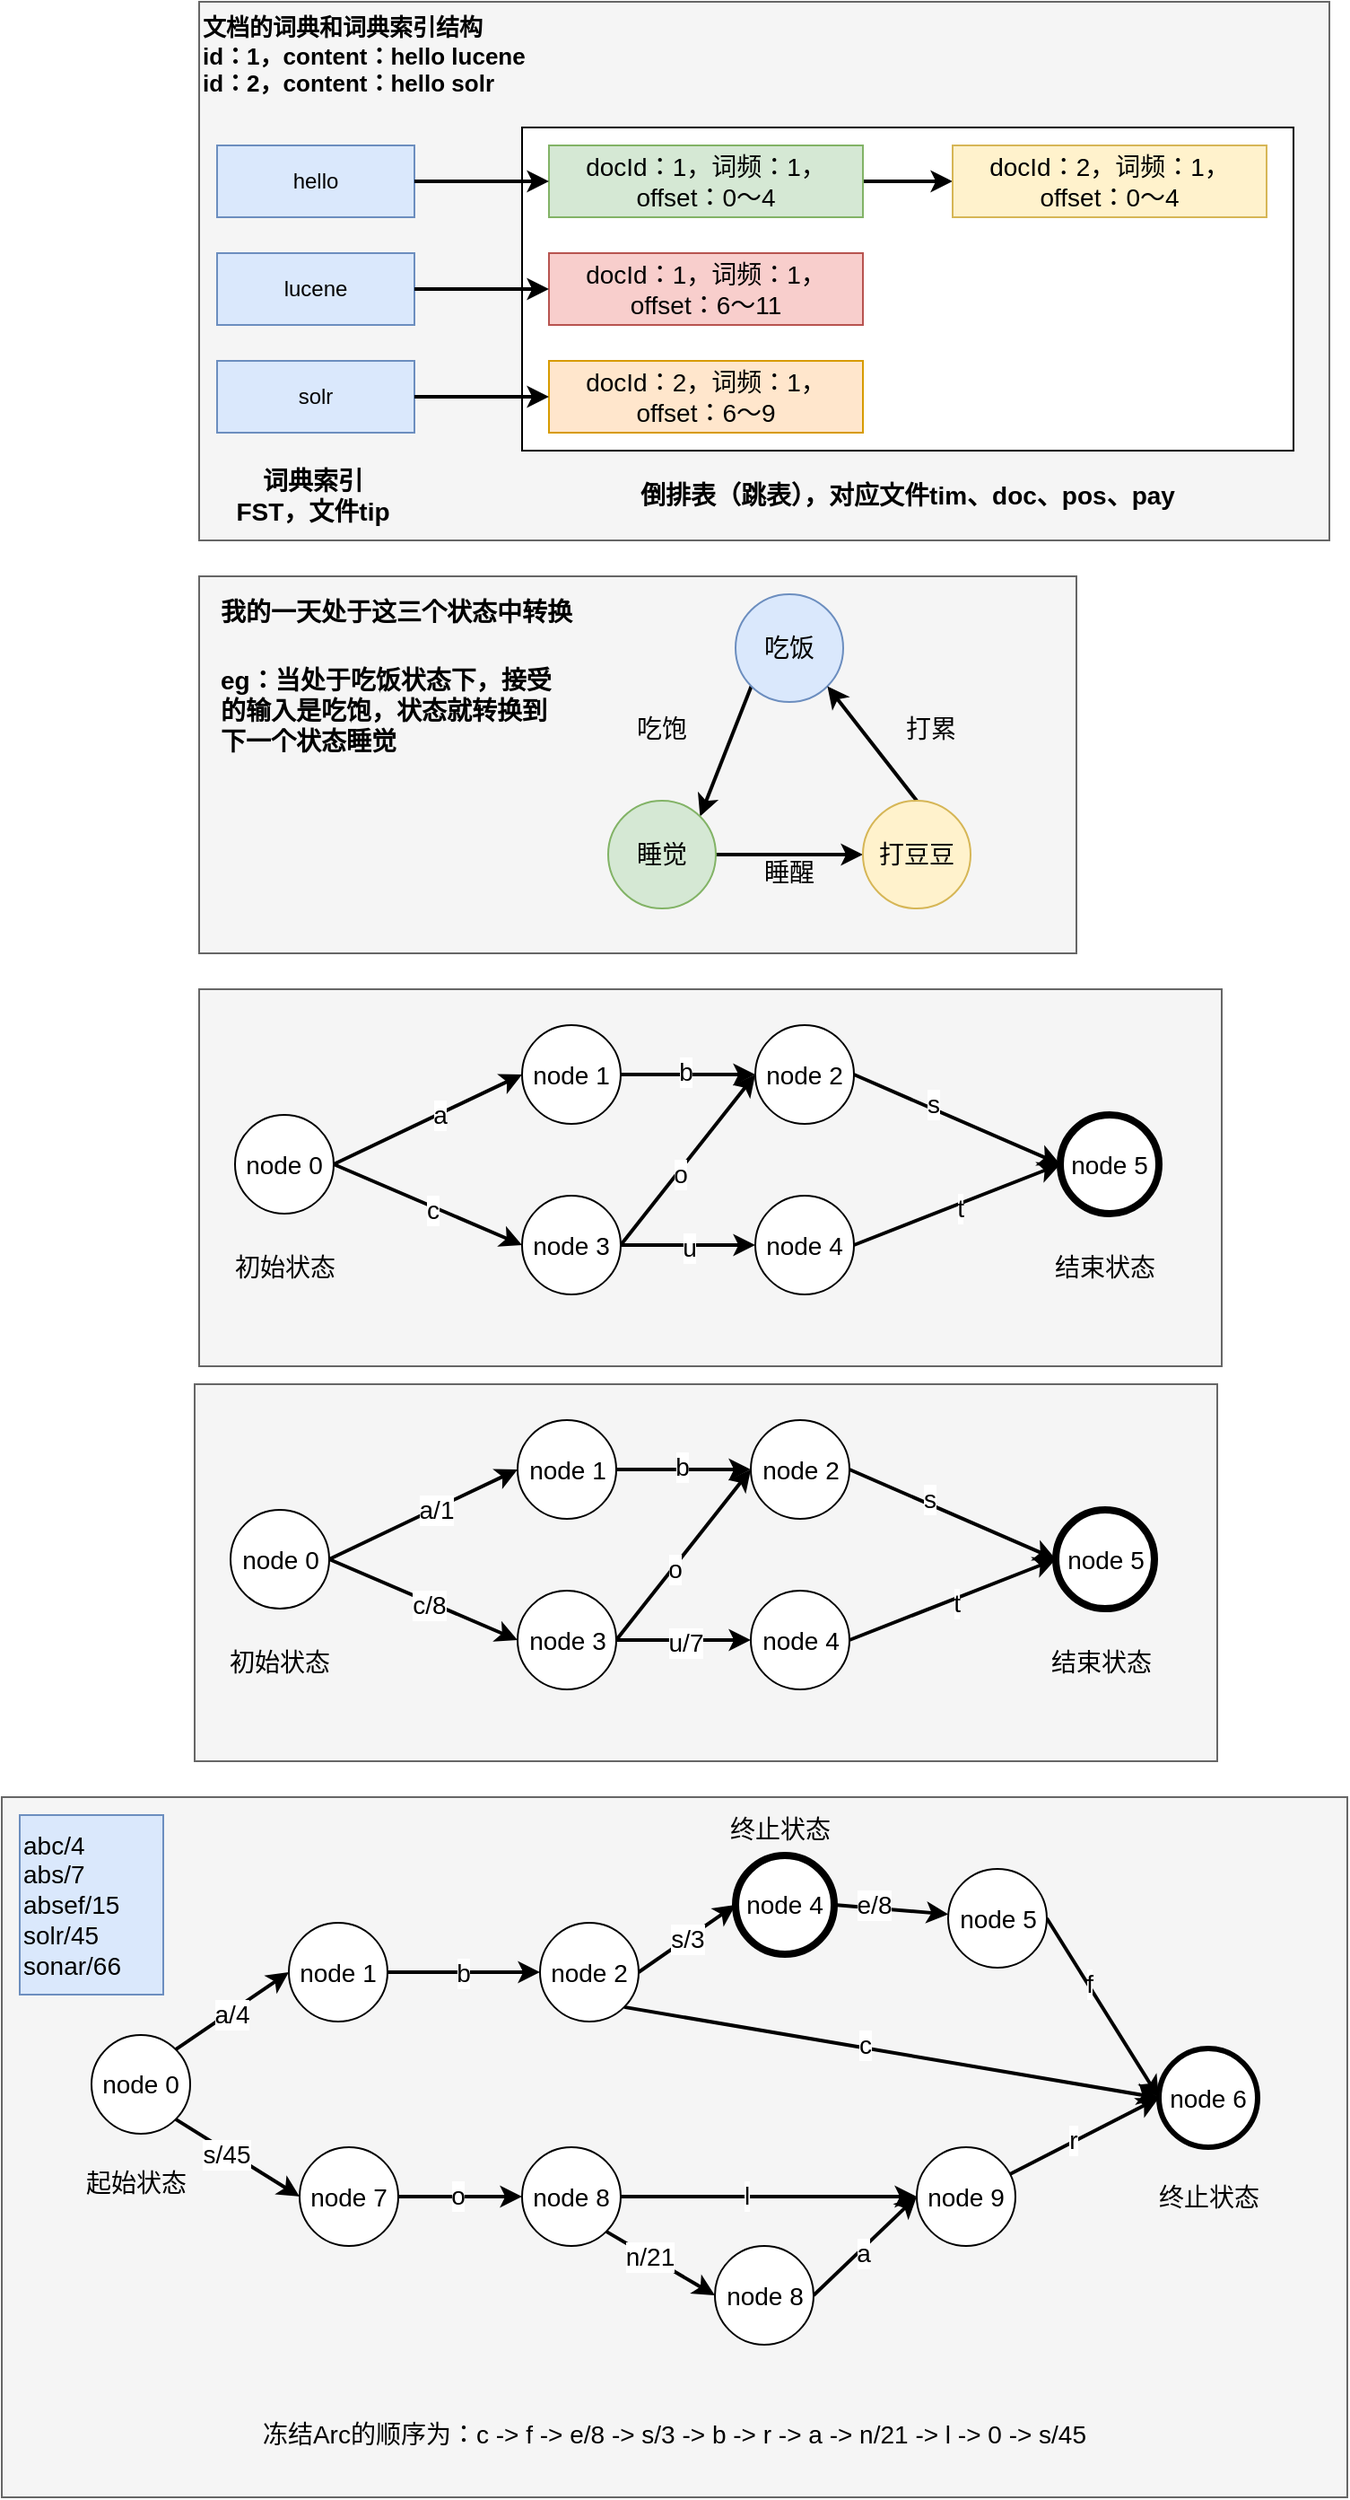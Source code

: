 <mxfile version="20.6.0" type="github">
  <diagram id="U9PDa7CynsyJNOF8UVTV" name="第 1 页">
    <mxGraphModel dx="946" dy="621" grid="1" gridSize="10" guides="1" tooltips="1" connect="1" arrows="1" fold="1" page="1" pageScale="1" pageWidth="827" pageHeight="1169" math="0" shadow="0">
      <root>
        <mxCell id="0" />
        <mxCell id="1" parent="0" />
        <mxCell id="u2pC5DHE-9uG1haP-ySe-31" value="" style="rounded=0;whiteSpace=wrap;html=1;fontSize=14;fillColor=#f5f5f5;fontColor=#333333;strokeColor=#666666;" vertex="1" parent="1">
          <mxGeometry x="150" y="400" width="489" height="210" as="geometry" />
        </mxCell>
        <mxCell id="u2pC5DHE-9uG1haP-ySe-1" value="" style="rounded=0;whiteSpace=wrap;html=1;fillColor=#f5f5f5;fontColor=#333333;strokeColor=#666666;" vertex="1" parent="1">
          <mxGeometry x="150" y="80" width="630" height="300" as="geometry" />
        </mxCell>
        <mxCell id="u2pC5DHE-9uG1haP-ySe-2" value="hello" style="rounded=0;whiteSpace=wrap;html=1;fillColor=#dae8fc;strokeColor=#6c8ebf;" vertex="1" parent="1">
          <mxGeometry x="160" y="160" width="110" height="40" as="geometry" />
        </mxCell>
        <mxCell id="u2pC5DHE-9uG1haP-ySe-3" value="lucene" style="rounded=0;whiteSpace=wrap;html=1;fillColor=#dae8fc;strokeColor=#6c8ebf;" vertex="1" parent="1">
          <mxGeometry x="160" y="220" width="110" height="40" as="geometry" />
        </mxCell>
        <mxCell id="u2pC5DHE-9uG1haP-ySe-4" value="solr" style="rounded=0;whiteSpace=wrap;html=1;fillColor=#dae8fc;strokeColor=#6c8ebf;" vertex="1" parent="1">
          <mxGeometry x="160" y="280" width="110" height="40" as="geometry" />
        </mxCell>
        <mxCell id="u2pC5DHE-9uG1haP-ySe-5" value="" style="rounded=0;whiteSpace=wrap;html=1;" vertex="1" parent="1">
          <mxGeometry x="330" y="150" width="430" height="180" as="geometry" />
        </mxCell>
        <mxCell id="u2pC5DHE-9uG1haP-ySe-6" value="&lt;b&gt;&lt;font style=&quot;font-size: 14px;&quot;&gt;词典索引FST，文件tip&lt;br&gt;&lt;/font&gt;&lt;/b&gt;" style="text;html=1;strokeColor=none;fillColor=none;align=center;verticalAlign=middle;whiteSpace=wrap;rounded=0;" vertex="1" parent="1">
          <mxGeometry x="166" y="340" width="95" height="30" as="geometry" />
        </mxCell>
        <mxCell id="u2pC5DHE-9uG1haP-ySe-8" value="&lt;b style=&quot;font-size: 13px;&quot;&gt;文档的词典和词典索引结构&lt;br&gt;id：1，content：hello lucene&lt;br&gt;id：2，content：hello solr&lt;/b&gt;" style="text;html=1;strokeColor=none;fillColor=none;align=left;verticalAlign=middle;whiteSpace=wrap;rounded=0;" vertex="1" parent="1">
          <mxGeometry x="150" y="80" width="330" height="60" as="geometry" />
        </mxCell>
        <mxCell id="u2pC5DHE-9uG1haP-ySe-11" style="edgeStyle=orthogonalEdgeStyle;rounded=0;orthogonalLoop=1;jettySize=auto;html=1;entryX=0;entryY=0.5;entryDx=0;entryDy=0;fontSize=14;strokeWidth=2;" edge="1" parent="1" source="u2pC5DHE-9uG1haP-ySe-9" target="u2pC5DHE-9uG1haP-ySe-10">
          <mxGeometry relative="1" as="geometry" />
        </mxCell>
        <mxCell id="u2pC5DHE-9uG1haP-ySe-9" value="docId：1，词频：1，offset：0～4" style="rounded=0;whiteSpace=wrap;html=1;fontSize=14;fillColor=#d5e8d4;strokeColor=#82b366;" vertex="1" parent="1">
          <mxGeometry x="345" y="160" width="175" height="40" as="geometry" />
        </mxCell>
        <mxCell id="u2pC5DHE-9uG1haP-ySe-10" value="docId：2，词频：1，offset：0～4" style="rounded=0;whiteSpace=wrap;html=1;fontSize=14;fillColor=#fff2cc;strokeColor=#d6b656;" vertex="1" parent="1">
          <mxGeometry x="570" y="160" width="175" height="40" as="geometry" />
        </mxCell>
        <mxCell id="u2pC5DHE-9uG1haP-ySe-12" value="docId：1，词频：1，offset：6～11" style="rounded=0;whiteSpace=wrap;html=1;fontSize=14;fillColor=#f8cecc;strokeColor=#b85450;" vertex="1" parent="1">
          <mxGeometry x="345" y="220" width="175" height="40" as="geometry" />
        </mxCell>
        <mxCell id="u2pC5DHE-9uG1haP-ySe-13" value="docId：2，词频：1，offset：6～9" style="rounded=0;whiteSpace=wrap;html=1;fontSize=14;fillColor=#ffe6cc;strokeColor=#d79b00;" vertex="1" parent="1">
          <mxGeometry x="345" y="280" width="175" height="40" as="geometry" />
        </mxCell>
        <mxCell id="u2pC5DHE-9uG1haP-ySe-14" style="edgeStyle=orthogonalEdgeStyle;rounded=0;orthogonalLoop=1;jettySize=auto;html=1;entryX=0;entryY=0.5;entryDx=0;entryDy=0;strokeWidth=2;fontSize=14;" edge="1" parent="1" source="u2pC5DHE-9uG1haP-ySe-2" target="u2pC5DHE-9uG1haP-ySe-9">
          <mxGeometry relative="1" as="geometry" />
        </mxCell>
        <mxCell id="u2pC5DHE-9uG1haP-ySe-15" style="edgeStyle=orthogonalEdgeStyle;rounded=0;orthogonalLoop=1;jettySize=auto;html=1;exitX=1;exitY=0.5;exitDx=0;exitDy=0;entryX=0;entryY=0.5;entryDx=0;entryDy=0;strokeWidth=2;fontSize=14;" edge="1" parent="1" source="u2pC5DHE-9uG1haP-ySe-3" target="u2pC5DHE-9uG1haP-ySe-12">
          <mxGeometry relative="1" as="geometry" />
        </mxCell>
        <mxCell id="u2pC5DHE-9uG1haP-ySe-16" style="edgeStyle=orthogonalEdgeStyle;rounded=0;orthogonalLoop=1;jettySize=auto;html=1;exitX=1;exitY=0.5;exitDx=0;exitDy=0;entryX=0;entryY=0.5;entryDx=0;entryDy=0;strokeWidth=2;fontSize=14;" edge="1" parent="1" source="u2pC5DHE-9uG1haP-ySe-4" target="u2pC5DHE-9uG1haP-ySe-13">
          <mxGeometry relative="1" as="geometry" />
        </mxCell>
        <mxCell id="u2pC5DHE-9uG1haP-ySe-17" value="&lt;b&gt;倒排表（跳表），对应文件tim、doc、pos、pay&lt;/b&gt;" style="text;html=1;strokeColor=none;fillColor=none;align=center;verticalAlign=middle;whiteSpace=wrap;rounded=0;fontSize=14;" vertex="1" parent="1">
          <mxGeometry x="350" y="340" width="390" height="30" as="geometry" />
        </mxCell>
        <mxCell id="u2pC5DHE-9uG1haP-ySe-23" style="rounded=0;orthogonalLoop=1;jettySize=auto;html=1;exitX=0;exitY=1;exitDx=0;exitDy=0;entryX=1;entryY=0;entryDx=0;entryDy=0;strokeWidth=2;fontSize=14;" edge="1" parent="1" source="u2pC5DHE-9uG1haP-ySe-18" target="u2pC5DHE-9uG1haP-ySe-20">
          <mxGeometry relative="1" as="geometry" />
        </mxCell>
        <mxCell id="u2pC5DHE-9uG1haP-ySe-18" value="吃饭" style="ellipse;whiteSpace=wrap;html=1;aspect=fixed;fontSize=14;fillColor=#dae8fc;strokeColor=#6c8ebf;" vertex="1" parent="1">
          <mxGeometry x="449" y="410" width="60" height="60" as="geometry" />
        </mxCell>
        <mxCell id="u2pC5DHE-9uG1haP-ySe-24" style="edgeStyle=none;rounded=0;orthogonalLoop=1;jettySize=auto;html=1;entryX=0;entryY=0.5;entryDx=0;entryDy=0;strokeWidth=2;fontSize=14;" edge="1" parent="1" source="u2pC5DHE-9uG1haP-ySe-20" target="u2pC5DHE-9uG1haP-ySe-21">
          <mxGeometry relative="1" as="geometry" />
        </mxCell>
        <mxCell id="u2pC5DHE-9uG1haP-ySe-20" value="睡觉" style="ellipse;whiteSpace=wrap;html=1;aspect=fixed;fontSize=14;fillColor=#d5e8d4;strokeColor=#82b366;" vertex="1" parent="1">
          <mxGeometry x="378" y="525" width="60" height="60" as="geometry" />
        </mxCell>
        <mxCell id="u2pC5DHE-9uG1haP-ySe-27" style="edgeStyle=none;rounded=0;orthogonalLoop=1;jettySize=auto;html=1;exitX=0.5;exitY=0;exitDx=0;exitDy=0;entryX=1;entryY=1;entryDx=0;entryDy=0;strokeWidth=2;fontSize=14;" edge="1" parent="1" source="u2pC5DHE-9uG1haP-ySe-21" target="u2pC5DHE-9uG1haP-ySe-18">
          <mxGeometry relative="1" as="geometry" />
        </mxCell>
        <mxCell id="u2pC5DHE-9uG1haP-ySe-21" value="打豆豆" style="ellipse;whiteSpace=wrap;html=1;aspect=fixed;fontSize=14;fillColor=#fff2cc;strokeColor=#d6b656;" vertex="1" parent="1">
          <mxGeometry x="520" y="525" width="60" height="60" as="geometry" />
        </mxCell>
        <mxCell id="u2pC5DHE-9uG1haP-ySe-28" value="吃饱" style="text;html=1;strokeColor=none;fillColor=none;align=center;verticalAlign=middle;whiteSpace=wrap;rounded=0;fontSize=14;" vertex="1" parent="1">
          <mxGeometry x="378" y="470" width="60" height="30" as="geometry" />
        </mxCell>
        <mxCell id="u2pC5DHE-9uG1haP-ySe-29" value="睡醒" style="text;html=1;strokeColor=none;fillColor=none;align=center;verticalAlign=middle;whiteSpace=wrap;rounded=0;fontSize=14;" vertex="1" parent="1">
          <mxGeometry x="449" y="550" width="60" height="30" as="geometry" />
        </mxCell>
        <mxCell id="u2pC5DHE-9uG1haP-ySe-30" value="打累" style="text;html=1;strokeColor=none;fillColor=none;align=center;verticalAlign=middle;whiteSpace=wrap;rounded=0;fontSize=14;" vertex="1" parent="1">
          <mxGeometry x="528" y="470" width="60" height="30" as="geometry" />
        </mxCell>
        <mxCell id="u2pC5DHE-9uG1haP-ySe-32" value="&lt;b&gt;我的一天处于这三个状态中转换&lt;br&gt;&lt;/b&gt;" style="text;html=1;strokeColor=none;fillColor=none;align=left;verticalAlign=middle;whiteSpace=wrap;rounded=0;fontSize=14;" vertex="1" parent="1">
          <mxGeometry x="160" y="400" width="220" height="40" as="geometry" />
        </mxCell>
        <mxCell id="u2pC5DHE-9uG1haP-ySe-33" value="&lt;b style=&quot;&quot;&gt;eg：当处于吃饭状态下，接受的输入是吃饱，状态就转换到下一个状态睡觉&lt;/b&gt;" style="text;html=1;strokeColor=none;fillColor=none;align=left;verticalAlign=middle;whiteSpace=wrap;rounded=0;fontSize=14;" vertex="1" parent="1">
          <mxGeometry x="160" y="450" width="190" height="50" as="geometry" />
        </mxCell>
        <mxCell id="u2pC5DHE-9uG1haP-ySe-34" value="" style="rounded=0;whiteSpace=wrap;html=1;fontSize=14;fillColor=#f5f5f5;fontColor=#333333;strokeColor=#666666;" vertex="1" parent="1">
          <mxGeometry x="150" y="630" width="570" height="210" as="geometry" />
        </mxCell>
        <mxCell id="u2pC5DHE-9uG1haP-ySe-43" style="edgeStyle=none;rounded=0;orthogonalLoop=1;jettySize=auto;html=1;exitX=1;exitY=0.5;exitDx=0;exitDy=0;entryX=0;entryY=0.5;entryDx=0;entryDy=0;strokeWidth=2;fontSize=14;" edge="1" parent="1" source="u2pC5DHE-9uG1haP-ySe-35" target="u2pC5DHE-9uG1haP-ySe-37">
          <mxGeometry relative="1" as="geometry" />
        </mxCell>
        <mxCell id="u2pC5DHE-9uG1haP-ySe-50" value="a" style="edgeLabel;html=1;align=center;verticalAlign=middle;resizable=0;points=[];fontSize=14;" vertex="1" connectable="0" parent="u2pC5DHE-9uG1haP-ySe-43">
          <mxGeometry x="0.123" relative="1" as="geometry">
            <mxPoint as="offset" />
          </mxGeometry>
        </mxCell>
        <mxCell id="u2pC5DHE-9uG1haP-ySe-44" style="edgeStyle=none;rounded=0;orthogonalLoop=1;jettySize=auto;html=1;exitX=1;exitY=0.5;exitDx=0;exitDy=0;entryX=0;entryY=0.5;entryDx=0;entryDy=0;strokeWidth=2;fontSize=14;" edge="1" parent="1" source="u2pC5DHE-9uG1haP-ySe-35" target="u2pC5DHE-9uG1haP-ySe-38">
          <mxGeometry relative="1" as="geometry" />
        </mxCell>
        <mxCell id="u2pC5DHE-9uG1haP-ySe-51" value="c" style="edgeLabel;html=1;align=center;verticalAlign=middle;resizable=0;points=[];fontSize=14;" vertex="1" connectable="0" parent="u2pC5DHE-9uG1haP-ySe-44">
          <mxGeometry x="0.041" y="-2" relative="1" as="geometry">
            <mxPoint x="1" as="offset" />
          </mxGeometry>
        </mxCell>
        <mxCell id="u2pC5DHE-9uG1haP-ySe-35" value="node 0" style="ellipse;whiteSpace=wrap;html=1;aspect=fixed;fontSize=14;" vertex="1" parent="1">
          <mxGeometry x="170" y="700" width="55" height="55" as="geometry" />
        </mxCell>
        <mxCell id="u2pC5DHE-9uG1haP-ySe-36" value="初始状态" style="text;html=1;strokeColor=none;fillColor=none;align=center;verticalAlign=middle;whiteSpace=wrap;rounded=0;fontSize=14;" vertex="1" parent="1">
          <mxGeometry x="167.5" y="770" width="60" height="30" as="geometry" />
        </mxCell>
        <mxCell id="u2pC5DHE-9uG1haP-ySe-45" style="edgeStyle=none;rounded=0;orthogonalLoop=1;jettySize=auto;html=1;exitX=1;exitY=0.5;exitDx=0;exitDy=0;strokeWidth=2;fontSize=14;" edge="1" parent="1" source="u2pC5DHE-9uG1haP-ySe-37" target="u2pC5DHE-9uG1haP-ySe-39">
          <mxGeometry relative="1" as="geometry" />
        </mxCell>
        <mxCell id="u2pC5DHE-9uG1haP-ySe-52" value="b" style="edgeLabel;html=1;align=center;verticalAlign=middle;resizable=0;points=[];fontSize=14;" vertex="1" connectable="0" parent="u2pC5DHE-9uG1haP-ySe-45">
          <mxGeometry x="-0.04" y="2" relative="1" as="geometry">
            <mxPoint as="offset" />
          </mxGeometry>
        </mxCell>
        <mxCell id="u2pC5DHE-9uG1haP-ySe-37" value="node 1" style="ellipse;whiteSpace=wrap;html=1;aspect=fixed;fontSize=14;" vertex="1" parent="1">
          <mxGeometry x="330" y="650" width="55" height="55" as="geometry" />
        </mxCell>
        <mxCell id="u2pC5DHE-9uG1haP-ySe-47" style="edgeStyle=none;rounded=0;orthogonalLoop=1;jettySize=auto;html=1;exitX=1;exitY=0.5;exitDx=0;exitDy=0;entryX=0;entryY=0.5;entryDx=0;entryDy=0;strokeWidth=2;fontSize=14;" edge="1" parent="1" source="u2pC5DHE-9uG1haP-ySe-38" target="u2pC5DHE-9uG1haP-ySe-39">
          <mxGeometry relative="1" as="geometry" />
        </mxCell>
        <mxCell id="u2pC5DHE-9uG1haP-ySe-57" value="o" style="edgeLabel;html=1;align=center;verticalAlign=middle;resizable=0;points=[];fontSize=14;" vertex="1" connectable="0" parent="u2pC5DHE-9uG1haP-ySe-47">
          <mxGeometry x="-0.13" relative="1" as="geometry">
            <mxPoint y="1" as="offset" />
          </mxGeometry>
        </mxCell>
        <mxCell id="u2pC5DHE-9uG1haP-ySe-48" style="edgeStyle=none;rounded=0;orthogonalLoop=1;jettySize=auto;html=1;exitX=1;exitY=0.5;exitDx=0;exitDy=0;strokeWidth=2;fontSize=14;" edge="1" parent="1" source="u2pC5DHE-9uG1haP-ySe-38" target="u2pC5DHE-9uG1haP-ySe-40">
          <mxGeometry relative="1" as="geometry" />
        </mxCell>
        <mxCell id="u2pC5DHE-9uG1haP-ySe-53" value="u" style="edgeLabel;html=1;align=center;verticalAlign=middle;resizable=0;points=[];fontSize=14;" vertex="1" connectable="0" parent="u2pC5DHE-9uG1haP-ySe-48">
          <mxGeometry x="0.013" y="-1" relative="1" as="geometry">
            <mxPoint as="offset" />
          </mxGeometry>
        </mxCell>
        <mxCell id="u2pC5DHE-9uG1haP-ySe-38" value="node 3" style="ellipse;whiteSpace=wrap;html=1;aspect=fixed;fontSize=14;" vertex="1" parent="1">
          <mxGeometry x="330" y="745" width="55" height="55" as="geometry" />
        </mxCell>
        <mxCell id="u2pC5DHE-9uG1haP-ySe-46" style="edgeStyle=none;rounded=0;orthogonalLoop=1;jettySize=auto;html=1;exitX=1;exitY=0.5;exitDx=0;exitDy=0;entryX=0;entryY=0.5;entryDx=0;entryDy=0;strokeWidth=2;fontSize=14;" edge="1" parent="1" source="u2pC5DHE-9uG1haP-ySe-39" target="u2pC5DHE-9uG1haP-ySe-42">
          <mxGeometry relative="1" as="geometry" />
        </mxCell>
        <mxCell id="u2pC5DHE-9uG1haP-ySe-56" value="s" style="edgeLabel;html=1;align=center;verticalAlign=middle;resizable=0;points=[];fontSize=14;" vertex="1" connectable="0" parent="u2pC5DHE-9uG1haP-ySe-46">
          <mxGeometry x="-0.255" y="3" relative="1" as="geometry">
            <mxPoint as="offset" />
          </mxGeometry>
        </mxCell>
        <mxCell id="u2pC5DHE-9uG1haP-ySe-39" value="node 2" style="ellipse;whiteSpace=wrap;html=1;aspect=fixed;fontSize=14;" vertex="1" parent="1">
          <mxGeometry x="460" y="650" width="55" height="55" as="geometry" />
        </mxCell>
        <mxCell id="u2pC5DHE-9uG1haP-ySe-49" style="edgeStyle=none;rounded=0;orthogonalLoop=1;jettySize=auto;html=1;exitX=1;exitY=0.5;exitDx=0;exitDy=0;entryX=0;entryY=0.5;entryDx=0;entryDy=0;strokeWidth=2;fontSize=14;" edge="1" parent="1" source="u2pC5DHE-9uG1haP-ySe-40" target="u2pC5DHE-9uG1haP-ySe-42">
          <mxGeometry relative="1" as="geometry" />
        </mxCell>
        <mxCell id="u2pC5DHE-9uG1haP-ySe-54" value="t" style="edgeLabel;html=1;align=center;verticalAlign=middle;resizable=0;points=[];fontSize=14;" vertex="1" connectable="0" parent="u2pC5DHE-9uG1haP-ySe-49">
          <mxGeometry x="0.014" y="-2" relative="1" as="geometry">
            <mxPoint as="offset" />
          </mxGeometry>
        </mxCell>
        <mxCell id="u2pC5DHE-9uG1haP-ySe-40" value="node 4" style="ellipse;whiteSpace=wrap;html=1;aspect=fixed;fontSize=14;" vertex="1" parent="1">
          <mxGeometry x="460" y="745" width="55" height="55" as="geometry" />
        </mxCell>
        <mxCell id="u2pC5DHE-9uG1haP-ySe-42" value="node 5" style="ellipse;whiteSpace=wrap;html=1;aspect=fixed;fontSize=14;strokeWidth=4;" vertex="1" parent="1">
          <mxGeometry x="630" y="700" width="55" height="55" as="geometry" />
        </mxCell>
        <mxCell id="u2pC5DHE-9uG1haP-ySe-55" value="结束状态" style="text;html=1;strokeColor=none;fillColor=none;align=center;verticalAlign=middle;whiteSpace=wrap;rounded=0;fontSize=14;" vertex="1" parent="1">
          <mxGeometry x="625" y="770" width="60" height="30" as="geometry" />
        </mxCell>
        <mxCell id="u2pC5DHE-9uG1haP-ySe-59" value="" style="rounded=0;whiteSpace=wrap;html=1;fontSize=14;fillColor=#f5f5f5;fontColor=#333333;strokeColor=#666666;" vertex="1" parent="1">
          <mxGeometry x="147.5" y="850" width="570" height="210" as="geometry" />
        </mxCell>
        <mxCell id="u2pC5DHE-9uG1haP-ySe-60" style="edgeStyle=none;rounded=0;orthogonalLoop=1;jettySize=auto;html=1;exitX=1;exitY=0.5;exitDx=0;exitDy=0;entryX=0;entryY=0.5;entryDx=0;entryDy=0;strokeWidth=2;fontSize=14;" edge="1" source="u2pC5DHE-9uG1haP-ySe-64" target="u2pC5DHE-9uG1haP-ySe-68" parent="1">
          <mxGeometry relative="1" as="geometry" />
        </mxCell>
        <mxCell id="u2pC5DHE-9uG1haP-ySe-61" value="a/1" style="edgeLabel;html=1;align=center;verticalAlign=middle;resizable=0;points=[];fontSize=14;" vertex="1" connectable="0" parent="u2pC5DHE-9uG1haP-ySe-60">
          <mxGeometry x="0.123" relative="1" as="geometry">
            <mxPoint as="offset" />
          </mxGeometry>
        </mxCell>
        <mxCell id="u2pC5DHE-9uG1haP-ySe-62" style="edgeStyle=none;rounded=0;orthogonalLoop=1;jettySize=auto;html=1;exitX=1;exitY=0.5;exitDx=0;exitDy=0;entryX=0;entryY=0.5;entryDx=0;entryDy=0;strokeWidth=2;fontSize=14;" edge="1" source="u2pC5DHE-9uG1haP-ySe-64" target="u2pC5DHE-9uG1haP-ySe-73" parent="1">
          <mxGeometry relative="1" as="geometry" />
        </mxCell>
        <mxCell id="u2pC5DHE-9uG1haP-ySe-63" value="c/8" style="edgeLabel;html=1;align=center;verticalAlign=middle;resizable=0;points=[];fontSize=14;" vertex="1" connectable="0" parent="u2pC5DHE-9uG1haP-ySe-62">
          <mxGeometry x="0.041" y="-2" relative="1" as="geometry">
            <mxPoint x="1" as="offset" />
          </mxGeometry>
        </mxCell>
        <mxCell id="u2pC5DHE-9uG1haP-ySe-64" value="node 0" style="ellipse;whiteSpace=wrap;html=1;aspect=fixed;fontSize=14;" vertex="1" parent="1">
          <mxGeometry x="167.5" y="920" width="55" height="55" as="geometry" />
        </mxCell>
        <mxCell id="u2pC5DHE-9uG1haP-ySe-65" value="初始状态" style="text;html=1;strokeColor=none;fillColor=none;align=center;verticalAlign=middle;whiteSpace=wrap;rounded=0;fontSize=14;" vertex="1" parent="1">
          <mxGeometry x="165" y="990" width="60" height="30" as="geometry" />
        </mxCell>
        <mxCell id="u2pC5DHE-9uG1haP-ySe-66" style="edgeStyle=none;rounded=0;orthogonalLoop=1;jettySize=auto;html=1;exitX=1;exitY=0.5;exitDx=0;exitDy=0;strokeWidth=2;fontSize=14;" edge="1" source="u2pC5DHE-9uG1haP-ySe-68" target="u2pC5DHE-9uG1haP-ySe-76" parent="1">
          <mxGeometry relative="1" as="geometry" />
        </mxCell>
        <mxCell id="u2pC5DHE-9uG1haP-ySe-67" value="b" style="edgeLabel;html=1;align=center;verticalAlign=middle;resizable=0;points=[];fontSize=14;" vertex="1" connectable="0" parent="u2pC5DHE-9uG1haP-ySe-66">
          <mxGeometry x="-0.04" y="2" relative="1" as="geometry">
            <mxPoint as="offset" />
          </mxGeometry>
        </mxCell>
        <mxCell id="u2pC5DHE-9uG1haP-ySe-68" value="node 1" style="ellipse;whiteSpace=wrap;html=1;aspect=fixed;fontSize=14;" vertex="1" parent="1">
          <mxGeometry x="327.5" y="870" width="55" height="55" as="geometry" />
        </mxCell>
        <mxCell id="u2pC5DHE-9uG1haP-ySe-69" style="edgeStyle=none;rounded=0;orthogonalLoop=1;jettySize=auto;html=1;exitX=1;exitY=0.5;exitDx=0;exitDy=0;entryX=0;entryY=0.5;entryDx=0;entryDy=0;strokeWidth=2;fontSize=14;" edge="1" source="u2pC5DHE-9uG1haP-ySe-73" target="u2pC5DHE-9uG1haP-ySe-76" parent="1">
          <mxGeometry relative="1" as="geometry" />
        </mxCell>
        <mxCell id="u2pC5DHE-9uG1haP-ySe-70" value="o" style="edgeLabel;html=1;align=center;verticalAlign=middle;resizable=0;points=[];fontSize=14;" vertex="1" connectable="0" parent="u2pC5DHE-9uG1haP-ySe-69">
          <mxGeometry x="-0.13" relative="1" as="geometry">
            <mxPoint y="1" as="offset" />
          </mxGeometry>
        </mxCell>
        <mxCell id="u2pC5DHE-9uG1haP-ySe-71" style="edgeStyle=none;rounded=0;orthogonalLoop=1;jettySize=auto;html=1;exitX=1;exitY=0.5;exitDx=0;exitDy=0;strokeWidth=2;fontSize=14;" edge="1" source="u2pC5DHE-9uG1haP-ySe-73" target="u2pC5DHE-9uG1haP-ySe-79" parent="1">
          <mxGeometry relative="1" as="geometry" />
        </mxCell>
        <mxCell id="u2pC5DHE-9uG1haP-ySe-72" value="u/7" style="edgeLabel;html=1;align=center;verticalAlign=middle;resizable=0;points=[];fontSize=14;" vertex="1" connectable="0" parent="u2pC5DHE-9uG1haP-ySe-71">
          <mxGeometry x="0.013" y="-1" relative="1" as="geometry">
            <mxPoint as="offset" />
          </mxGeometry>
        </mxCell>
        <mxCell id="u2pC5DHE-9uG1haP-ySe-73" value="node 3" style="ellipse;whiteSpace=wrap;html=1;aspect=fixed;fontSize=14;" vertex="1" parent="1">
          <mxGeometry x="327.5" y="965" width="55" height="55" as="geometry" />
        </mxCell>
        <mxCell id="u2pC5DHE-9uG1haP-ySe-74" style="edgeStyle=none;rounded=0;orthogonalLoop=1;jettySize=auto;html=1;exitX=1;exitY=0.5;exitDx=0;exitDy=0;entryX=0;entryY=0.5;entryDx=0;entryDy=0;strokeWidth=2;fontSize=14;" edge="1" source="u2pC5DHE-9uG1haP-ySe-76" target="u2pC5DHE-9uG1haP-ySe-80" parent="1">
          <mxGeometry relative="1" as="geometry" />
        </mxCell>
        <mxCell id="u2pC5DHE-9uG1haP-ySe-75" value="s" style="edgeLabel;html=1;align=center;verticalAlign=middle;resizable=0;points=[];fontSize=14;" vertex="1" connectable="0" parent="u2pC5DHE-9uG1haP-ySe-74">
          <mxGeometry x="-0.255" y="3" relative="1" as="geometry">
            <mxPoint as="offset" />
          </mxGeometry>
        </mxCell>
        <mxCell id="u2pC5DHE-9uG1haP-ySe-76" value="node 2" style="ellipse;whiteSpace=wrap;html=1;aspect=fixed;fontSize=14;" vertex="1" parent="1">
          <mxGeometry x="457.5" y="870" width="55" height="55" as="geometry" />
        </mxCell>
        <mxCell id="u2pC5DHE-9uG1haP-ySe-77" style="edgeStyle=none;rounded=0;orthogonalLoop=1;jettySize=auto;html=1;exitX=1;exitY=0.5;exitDx=0;exitDy=0;entryX=0;entryY=0.5;entryDx=0;entryDy=0;strokeWidth=2;fontSize=14;" edge="1" source="u2pC5DHE-9uG1haP-ySe-79" target="u2pC5DHE-9uG1haP-ySe-80" parent="1">
          <mxGeometry relative="1" as="geometry" />
        </mxCell>
        <mxCell id="u2pC5DHE-9uG1haP-ySe-78" value="t" style="edgeLabel;html=1;align=center;verticalAlign=middle;resizable=0;points=[];fontSize=14;" vertex="1" connectable="0" parent="u2pC5DHE-9uG1haP-ySe-77">
          <mxGeometry x="0.014" y="-2" relative="1" as="geometry">
            <mxPoint as="offset" />
          </mxGeometry>
        </mxCell>
        <mxCell id="u2pC5DHE-9uG1haP-ySe-79" value="node 4" style="ellipse;whiteSpace=wrap;html=1;aspect=fixed;fontSize=14;" vertex="1" parent="1">
          <mxGeometry x="457.5" y="965" width="55" height="55" as="geometry" />
        </mxCell>
        <mxCell id="u2pC5DHE-9uG1haP-ySe-80" value="node 5" style="ellipse;whiteSpace=wrap;html=1;aspect=fixed;fontSize=14;strokeWidth=4;" vertex="1" parent="1">
          <mxGeometry x="627.5" y="920" width="55" height="55" as="geometry" />
        </mxCell>
        <mxCell id="u2pC5DHE-9uG1haP-ySe-81" value="结束状态" style="text;html=1;strokeColor=none;fillColor=none;align=center;verticalAlign=middle;whiteSpace=wrap;rounded=0;fontSize=14;" vertex="1" parent="1">
          <mxGeometry x="622.5" y="990" width="60" height="30" as="geometry" />
        </mxCell>
        <mxCell id="u2pC5DHE-9uG1haP-ySe-83" value="" style="rounded=0;whiteSpace=wrap;html=1;strokeWidth=1;fontSize=14;fillColor=#f5f5f5;fontColor=#333333;strokeColor=#666666;" vertex="1" parent="1">
          <mxGeometry x="40" y="1080" width="750" height="390" as="geometry" />
        </mxCell>
        <mxCell id="u2pC5DHE-9uG1haP-ySe-84" value="abc/4&lt;br&gt;abs/7&lt;br&gt;absef/15&lt;br&gt;solr/45&lt;br&gt;sonar/66" style="rounded=0;whiteSpace=wrap;html=1;strokeWidth=1;fontSize=14;align=left;fillColor=#dae8fc;strokeColor=#6c8ebf;" vertex="1" parent="1">
          <mxGeometry x="50" y="1090" width="80" height="100" as="geometry" />
        </mxCell>
        <mxCell id="u2pC5DHE-9uG1haP-ySe-92" style="edgeStyle=none;rounded=0;orthogonalLoop=1;jettySize=auto;html=1;exitX=1;exitY=0;exitDx=0;exitDy=0;entryX=0;entryY=0.5;entryDx=0;entryDy=0;strokeWidth=2;fontSize=14;" edge="1" parent="1" source="u2pC5DHE-9uG1haP-ySe-85" target="u2pC5DHE-9uG1haP-ySe-87">
          <mxGeometry relative="1" as="geometry" />
        </mxCell>
        <mxCell id="u2pC5DHE-9uG1haP-ySe-97" value="a/4" style="edgeLabel;html=1;align=center;verticalAlign=middle;resizable=0;points=[];fontSize=14;" vertex="1" connectable="0" parent="u2pC5DHE-9uG1haP-ySe-92">
          <mxGeometry x="-0.039" y="-1" relative="1" as="geometry">
            <mxPoint as="offset" />
          </mxGeometry>
        </mxCell>
        <mxCell id="u2pC5DHE-9uG1haP-ySe-105" style="edgeStyle=none;rounded=0;orthogonalLoop=1;jettySize=auto;html=1;exitX=1;exitY=1;exitDx=0;exitDy=0;entryX=0;entryY=0.5;entryDx=0;entryDy=0;strokeWidth=2;fontSize=14;" edge="1" parent="1" source="u2pC5DHE-9uG1haP-ySe-85" target="u2pC5DHE-9uG1haP-ySe-104">
          <mxGeometry relative="1" as="geometry" />
        </mxCell>
        <mxCell id="u2pC5DHE-9uG1haP-ySe-108" value="s/45" style="edgeLabel;html=1;align=center;verticalAlign=middle;resizable=0;points=[];fontSize=14;" vertex="1" connectable="0" parent="u2pC5DHE-9uG1haP-ySe-105">
          <mxGeometry x="-0.181" y="-2" relative="1" as="geometry">
            <mxPoint as="offset" />
          </mxGeometry>
        </mxCell>
        <mxCell id="u2pC5DHE-9uG1haP-ySe-85" value="node 0" style="ellipse;whiteSpace=wrap;html=1;aspect=fixed;fontSize=14;" vertex="1" parent="1">
          <mxGeometry x="90" y="1212.5" width="55" height="55" as="geometry" />
        </mxCell>
        <mxCell id="u2pC5DHE-9uG1haP-ySe-93" style="edgeStyle=none;rounded=0;orthogonalLoop=1;jettySize=auto;html=1;exitX=1;exitY=0.5;exitDx=0;exitDy=0;entryX=0;entryY=0.5;entryDx=0;entryDy=0;strokeWidth=2;fontSize=14;" edge="1" parent="1" source="u2pC5DHE-9uG1haP-ySe-87" target="u2pC5DHE-9uG1haP-ySe-88">
          <mxGeometry relative="1" as="geometry" />
        </mxCell>
        <mxCell id="u2pC5DHE-9uG1haP-ySe-98" value="b" style="edgeLabel;html=1;align=center;verticalAlign=middle;resizable=0;points=[];fontSize=14;" vertex="1" connectable="0" parent="u2pC5DHE-9uG1haP-ySe-93">
          <mxGeometry x="-0.012" y="1" relative="1" as="geometry">
            <mxPoint y="1" as="offset" />
          </mxGeometry>
        </mxCell>
        <mxCell id="u2pC5DHE-9uG1haP-ySe-87" value="node 1" style="ellipse;whiteSpace=wrap;html=1;aspect=fixed;fontSize=14;" vertex="1" parent="1">
          <mxGeometry x="200" y="1150" width="55" height="55" as="geometry" />
        </mxCell>
        <mxCell id="u2pC5DHE-9uG1haP-ySe-94" value="s/3" style="edgeStyle=none;rounded=0;orthogonalLoop=1;jettySize=auto;html=1;exitX=1;exitY=0.5;exitDx=0;exitDy=0;entryX=0;entryY=0.5;entryDx=0;entryDy=0;strokeWidth=2;fontSize=14;" edge="1" parent="1" source="u2pC5DHE-9uG1haP-ySe-88" target="u2pC5DHE-9uG1haP-ySe-89">
          <mxGeometry relative="1" as="geometry" />
        </mxCell>
        <mxCell id="u2pC5DHE-9uG1haP-ySe-102" style="edgeStyle=none;rounded=0;orthogonalLoop=1;jettySize=auto;html=1;exitX=1;exitY=1;exitDx=0;exitDy=0;entryX=0;entryY=0.5;entryDx=0;entryDy=0;strokeWidth=2;fontSize=14;" edge="1" parent="1" source="u2pC5DHE-9uG1haP-ySe-88" target="u2pC5DHE-9uG1haP-ySe-91">
          <mxGeometry relative="1" as="geometry" />
        </mxCell>
        <mxCell id="u2pC5DHE-9uG1haP-ySe-103" value="c" style="edgeLabel;html=1;align=center;verticalAlign=middle;resizable=0;points=[];fontSize=14;" vertex="1" connectable="0" parent="u2pC5DHE-9uG1haP-ySe-102">
          <mxGeometry x="-0.102" y="2" relative="1" as="geometry">
            <mxPoint as="offset" />
          </mxGeometry>
        </mxCell>
        <mxCell id="u2pC5DHE-9uG1haP-ySe-88" value="node 2" style="ellipse;whiteSpace=wrap;html=1;aspect=fixed;fontSize=14;" vertex="1" parent="1">
          <mxGeometry x="340" y="1150" width="55" height="55" as="geometry" />
        </mxCell>
        <mxCell id="u2pC5DHE-9uG1haP-ySe-95" style="edgeStyle=none;rounded=0;orthogonalLoop=1;jettySize=auto;html=1;exitX=1;exitY=0.5;exitDx=0;exitDy=0;strokeWidth=2;fontSize=14;" edge="1" parent="1" source="u2pC5DHE-9uG1haP-ySe-89" target="u2pC5DHE-9uG1haP-ySe-90">
          <mxGeometry relative="1" as="geometry" />
        </mxCell>
        <mxCell id="u2pC5DHE-9uG1haP-ySe-100" value="e/8" style="edgeLabel;html=1;align=center;verticalAlign=middle;resizable=0;points=[];fontSize=14;" vertex="1" connectable="0" parent="u2pC5DHE-9uG1haP-ySe-95">
          <mxGeometry x="-0.314" y="3" relative="1" as="geometry">
            <mxPoint y="1" as="offset" />
          </mxGeometry>
        </mxCell>
        <mxCell id="u2pC5DHE-9uG1haP-ySe-89" value="node 4" style="ellipse;whiteSpace=wrap;html=1;aspect=fixed;fontSize=14;strokeWidth=4;" vertex="1" parent="1">
          <mxGeometry x="449" y="1112.5" width="55" height="55" as="geometry" />
        </mxCell>
        <mxCell id="u2pC5DHE-9uG1haP-ySe-96" style="edgeStyle=none;rounded=0;orthogonalLoop=1;jettySize=auto;html=1;exitX=1;exitY=0.5;exitDx=0;exitDy=0;entryX=0;entryY=0.5;entryDx=0;entryDy=0;strokeWidth=2;fontSize=14;" edge="1" parent="1" source="u2pC5DHE-9uG1haP-ySe-90" target="u2pC5DHE-9uG1haP-ySe-91">
          <mxGeometry relative="1" as="geometry" />
        </mxCell>
        <mxCell id="u2pC5DHE-9uG1haP-ySe-101" value="f" style="edgeLabel;html=1;align=center;verticalAlign=middle;resizable=0;points=[];fontSize=14;" vertex="1" connectable="0" parent="u2pC5DHE-9uG1haP-ySe-96">
          <mxGeometry x="-0.266" relative="1" as="geometry">
            <mxPoint y="-1" as="offset" />
          </mxGeometry>
        </mxCell>
        <mxCell id="u2pC5DHE-9uG1haP-ySe-90" value="node 5" style="ellipse;whiteSpace=wrap;html=1;aspect=fixed;fontSize=14;" vertex="1" parent="1">
          <mxGeometry x="567.5" y="1120" width="55" height="55" as="geometry" />
        </mxCell>
        <mxCell id="u2pC5DHE-9uG1haP-ySe-91" value="node 6" style="ellipse;whiteSpace=wrap;html=1;aspect=fixed;fontSize=14;strokeWidth=3;" vertex="1" parent="1">
          <mxGeometry x="685" y="1220" width="55" height="55" as="geometry" />
        </mxCell>
        <mxCell id="u2pC5DHE-9uG1haP-ySe-107" style="edgeStyle=none;rounded=0;orthogonalLoop=1;jettySize=auto;html=1;exitX=1;exitY=0.5;exitDx=0;exitDy=0;entryX=0;entryY=0.5;entryDx=0;entryDy=0;strokeWidth=2;fontSize=14;" edge="1" parent="1" source="u2pC5DHE-9uG1haP-ySe-104" target="u2pC5DHE-9uG1haP-ySe-106">
          <mxGeometry relative="1" as="geometry" />
        </mxCell>
        <mxCell id="u2pC5DHE-9uG1haP-ySe-109" value="o" style="edgeLabel;html=1;align=center;verticalAlign=middle;resizable=0;points=[];fontSize=14;" vertex="1" connectable="0" parent="u2pC5DHE-9uG1haP-ySe-107">
          <mxGeometry x="-0.043" y="2" relative="1" as="geometry">
            <mxPoint y="1" as="offset" />
          </mxGeometry>
        </mxCell>
        <mxCell id="u2pC5DHE-9uG1haP-ySe-104" value="node 7" style="ellipse;whiteSpace=wrap;html=1;aspect=fixed;fontSize=14;" vertex="1" parent="1">
          <mxGeometry x="206" y="1275" width="55" height="55" as="geometry" />
        </mxCell>
        <mxCell id="u2pC5DHE-9uG1haP-ySe-115" style="edgeStyle=none;rounded=0;orthogonalLoop=1;jettySize=auto;html=1;exitX=1;exitY=0.5;exitDx=0;exitDy=0;strokeWidth=2;fontSize=14;" edge="1" parent="1" source="u2pC5DHE-9uG1haP-ySe-106" target="u2pC5DHE-9uG1haP-ySe-111">
          <mxGeometry relative="1" as="geometry" />
        </mxCell>
        <mxCell id="u2pC5DHE-9uG1haP-ySe-116" value="l" style="edgeLabel;html=1;align=center;verticalAlign=middle;resizable=0;points=[];fontSize=14;" vertex="1" connectable="0" parent="u2pC5DHE-9uG1haP-ySe-115">
          <mxGeometry x="-0.151" y="2" relative="1" as="geometry">
            <mxPoint y="1" as="offset" />
          </mxGeometry>
        </mxCell>
        <mxCell id="u2pC5DHE-9uG1haP-ySe-118" style="edgeStyle=none;rounded=0;orthogonalLoop=1;jettySize=auto;html=1;exitX=1;exitY=1;exitDx=0;exitDy=0;entryX=0;entryY=0.5;entryDx=0;entryDy=0;strokeWidth=2;fontSize=14;" edge="1" parent="1" source="u2pC5DHE-9uG1haP-ySe-106" target="u2pC5DHE-9uG1haP-ySe-110">
          <mxGeometry relative="1" as="geometry" />
        </mxCell>
        <mxCell id="u2pC5DHE-9uG1haP-ySe-120" value="n/21" style="edgeLabel;html=1;align=center;verticalAlign=middle;resizable=0;points=[];fontSize=14;" vertex="1" connectable="0" parent="u2pC5DHE-9uG1haP-ySe-118">
          <mxGeometry x="-0.206" relative="1" as="geometry">
            <mxPoint as="offset" />
          </mxGeometry>
        </mxCell>
        <mxCell id="u2pC5DHE-9uG1haP-ySe-106" value="node 8" style="ellipse;whiteSpace=wrap;html=1;aspect=fixed;fontSize=14;" vertex="1" parent="1">
          <mxGeometry x="330" y="1275" width="55" height="55" as="geometry" />
        </mxCell>
        <mxCell id="u2pC5DHE-9uG1haP-ySe-119" style="edgeStyle=none;rounded=0;orthogonalLoop=1;jettySize=auto;html=1;exitX=1;exitY=0.5;exitDx=0;exitDy=0;entryX=0;entryY=0.5;entryDx=0;entryDy=0;strokeWidth=2;fontSize=14;" edge="1" parent="1" source="u2pC5DHE-9uG1haP-ySe-110" target="u2pC5DHE-9uG1haP-ySe-111">
          <mxGeometry relative="1" as="geometry" />
        </mxCell>
        <mxCell id="u2pC5DHE-9uG1haP-ySe-121" value="a" style="edgeLabel;html=1;align=center;verticalAlign=middle;resizable=0;points=[];fontSize=14;" vertex="1" connectable="0" parent="u2pC5DHE-9uG1haP-ySe-119">
          <mxGeometry x="-0.11" y="-1" relative="1" as="geometry">
            <mxPoint x="1" as="offset" />
          </mxGeometry>
        </mxCell>
        <mxCell id="u2pC5DHE-9uG1haP-ySe-110" value="node 8" style="ellipse;whiteSpace=wrap;html=1;aspect=fixed;fontSize=14;" vertex="1" parent="1">
          <mxGeometry x="437.5" y="1330" width="55" height="55" as="geometry" />
        </mxCell>
        <mxCell id="u2pC5DHE-9uG1haP-ySe-114" style="edgeStyle=none;rounded=0;orthogonalLoop=1;jettySize=auto;html=1;entryX=0;entryY=0.5;entryDx=0;entryDy=0;strokeWidth=2;fontSize=14;" edge="1" parent="1" source="u2pC5DHE-9uG1haP-ySe-111" target="u2pC5DHE-9uG1haP-ySe-91">
          <mxGeometry relative="1" as="geometry" />
        </mxCell>
        <mxCell id="u2pC5DHE-9uG1haP-ySe-117" value="r" style="edgeLabel;html=1;align=center;verticalAlign=middle;resizable=0;points=[];fontSize=14;" vertex="1" connectable="0" parent="u2pC5DHE-9uG1haP-ySe-114">
          <mxGeometry x="-0.146" y="1" relative="1" as="geometry">
            <mxPoint as="offset" />
          </mxGeometry>
        </mxCell>
        <mxCell id="u2pC5DHE-9uG1haP-ySe-111" value="node 9" style="ellipse;whiteSpace=wrap;html=1;aspect=fixed;fontSize=14;" vertex="1" parent="1">
          <mxGeometry x="550" y="1275" width="55" height="55" as="geometry" />
        </mxCell>
        <mxCell id="u2pC5DHE-9uG1haP-ySe-122" value="起始状态" style="text;html=1;strokeColor=none;fillColor=none;align=center;verticalAlign=middle;whiteSpace=wrap;rounded=0;strokeWidth=3;fontSize=14;" vertex="1" parent="1">
          <mxGeometry x="85" y="1280" width="60" height="30" as="geometry" />
        </mxCell>
        <mxCell id="u2pC5DHE-9uG1haP-ySe-123" value="终止状态" style="text;html=1;strokeColor=none;fillColor=none;align=center;verticalAlign=middle;whiteSpace=wrap;rounded=0;strokeWidth=3;fontSize=14;" vertex="1" parent="1">
          <mxGeometry x="682.5" y="1287.5" width="60" height="30" as="geometry" />
        </mxCell>
        <mxCell id="u2pC5DHE-9uG1haP-ySe-124" value="终止状态" style="text;html=1;strokeColor=none;fillColor=none;align=center;verticalAlign=middle;whiteSpace=wrap;rounded=0;strokeWidth=3;fontSize=14;" vertex="1" parent="1">
          <mxGeometry x="444" y="1082.5" width="60" height="30" as="geometry" />
        </mxCell>
        <mxCell id="u2pC5DHE-9uG1haP-ySe-125" value="冻结Arc的顺序为：c -&amp;gt; f -&amp;gt; e/8 -&amp;gt; s/3 -&amp;gt; b -&amp;gt; r -&amp;gt; a -&amp;gt; n/21 -&amp;gt; l -&amp;gt; 0 -&amp;gt; s/45" style="text;html=1;strokeColor=none;fillColor=none;align=center;verticalAlign=middle;whiteSpace=wrap;rounded=0;strokeWidth=3;fontSize=14;" vertex="1" parent="1">
          <mxGeometry x="40" y="1420" width="750" height="30" as="geometry" />
        </mxCell>
      </root>
    </mxGraphModel>
  </diagram>
</mxfile>
